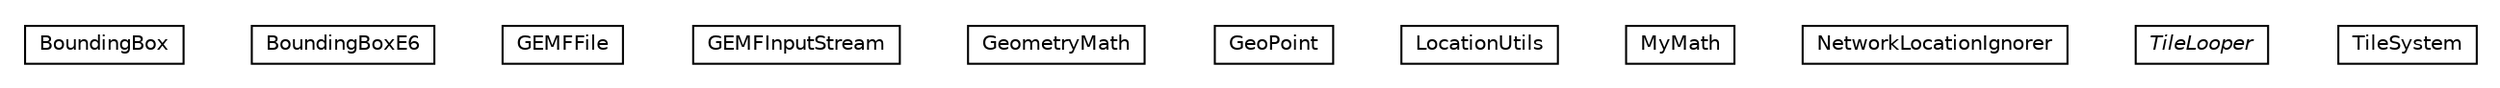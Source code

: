 #!/usr/local/bin/dot
#
# Class diagram 
# Generated by UMLGraph version R5_6-24-gf6e263 (http://www.umlgraph.org/)
#

digraph G {
	edge [fontname="Helvetica",fontsize=10,labelfontname="Helvetica",labelfontsize=10];
	node [fontname="Helvetica",fontsize=10,shape=plaintext];
	nodesep=0.25;
	ranksep=0.5;
	// org.osmdroid.util.BoundingBox
	c1855 [label=<<table title="org.osmdroid.util.BoundingBox" border="0" cellborder="1" cellspacing="0" cellpadding="2" port="p" href="./BoundingBox.html">
		<tr><td><table border="0" cellspacing="0" cellpadding="1">
<tr><td align="center" balign="center"> BoundingBox </td></tr>
		</table></td></tr>
		</table>>, URL="./BoundingBox.html", fontname="Helvetica", fontcolor="black", fontsize=10.0];
	// org.osmdroid.util.BoundingBoxE6
	c1856 [label=<<table title="org.osmdroid.util.BoundingBoxE6" border="0" cellborder="1" cellspacing="0" cellpadding="2" port="p" href="./BoundingBoxE6.html">
		<tr><td><table border="0" cellspacing="0" cellpadding="1">
<tr><td align="center" balign="center"> BoundingBoxE6 </td></tr>
		</table></td></tr>
		</table>>, URL="./BoundingBoxE6.html", fontname="Helvetica", fontcolor="black", fontsize=10.0];
	// org.osmdroid.util.GEMFFile
	c1859 [label=<<table title="org.osmdroid.util.GEMFFile" border="0" cellborder="1" cellspacing="0" cellpadding="2" port="p" href="./GEMFFile.html">
		<tr><td><table border="0" cellspacing="0" cellpadding="1">
<tr><td align="center" balign="center"> GEMFFile </td></tr>
		</table></td></tr>
		</table>>, URL="./GEMFFile.html", fontname="Helvetica", fontcolor="black", fontsize=10.0];
	// org.osmdroid.util.GEMFFile.GEMFInputStream
	c1860 [label=<<table title="org.osmdroid.util.GEMFFile.GEMFInputStream" border="0" cellborder="1" cellspacing="0" cellpadding="2" port="p" href="./GEMFFile.GEMFInputStream.html">
		<tr><td><table border="0" cellspacing="0" cellpadding="1">
<tr><td align="center" balign="center"> GEMFInputStream </td></tr>
		</table></td></tr>
		</table>>, URL="./GEMFFile.GEMFInputStream.html", fontname="Helvetica", fontcolor="black", fontsize=10.0];
	// org.osmdroid.util.GeometryMath
	c1861 [label=<<table title="org.osmdroid.util.GeometryMath" border="0" cellborder="1" cellspacing="0" cellpadding="2" port="p" href="./GeometryMath.html">
		<tr><td><table border="0" cellspacing="0" cellpadding="1">
<tr><td align="center" balign="center"> GeometryMath </td></tr>
		</table></td></tr>
		</table>>, URL="./GeometryMath.html", fontname="Helvetica", fontcolor="black", fontsize=10.0];
	// org.osmdroid.util.GeoPoint
	c1862 [label=<<table title="org.osmdroid.util.GeoPoint" border="0" cellborder="1" cellspacing="0" cellpadding="2" port="p" href="./GeoPoint.html">
		<tr><td><table border="0" cellspacing="0" cellpadding="1">
<tr><td align="center" balign="center"> GeoPoint </td></tr>
		</table></td></tr>
		</table>>, URL="./GeoPoint.html", fontname="Helvetica", fontcolor="black", fontsize=10.0];
	// org.osmdroid.util.LocationUtils
	c1863 [label=<<table title="org.osmdroid.util.LocationUtils" border="0" cellborder="1" cellspacing="0" cellpadding="2" port="p" href="./LocationUtils.html">
		<tr><td><table border="0" cellspacing="0" cellpadding="1">
<tr><td align="center" balign="center"> LocationUtils </td></tr>
		</table></td></tr>
		</table>>, URL="./LocationUtils.html", fontname="Helvetica", fontcolor="black", fontsize=10.0];
	// org.osmdroid.util.MyMath
	c1864 [label=<<table title="org.osmdroid.util.MyMath" border="0" cellborder="1" cellspacing="0" cellpadding="2" port="p" href="./MyMath.html">
		<tr><td><table border="0" cellspacing="0" cellpadding="1">
<tr><td align="center" balign="center"> MyMath </td></tr>
		</table></td></tr>
		</table>>, URL="./MyMath.html", fontname="Helvetica", fontcolor="black", fontsize=10.0];
	// org.osmdroid.util.NetworkLocationIgnorer
	c1865 [label=<<table title="org.osmdroid.util.NetworkLocationIgnorer" border="0" cellborder="1" cellspacing="0" cellpadding="2" port="p" href="./NetworkLocationIgnorer.html">
		<tr><td><table border="0" cellspacing="0" cellpadding="1">
<tr><td align="center" balign="center"> NetworkLocationIgnorer </td></tr>
		</table></td></tr>
		</table>>, URL="./NetworkLocationIgnorer.html", fontname="Helvetica", fontcolor="black", fontsize=10.0];
	// org.osmdroid.util.TileLooper
	c1866 [label=<<table title="org.osmdroid.util.TileLooper" border="0" cellborder="1" cellspacing="0" cellpadding="2" port="p" href="./TileLooper.html">
		<tr><td><table border="0" cellspacing="0" cellpadding="1">
<tr><td align="center" balign="center"><font face="Helvetica-Oblique"> TileLooper </font></td></tr>
		</table></td></tr>
		</table>>, URL="./TileLooper.html", fontname="Helvetica", fontcolor="black", fontsize=10.0];
	// org.osmdroid.util.TileSystem
	c1867 [label=<<table title="org.osmdroid.util.TileSystem" border="0" cellborder="1" cellspacing="0" cellpadding="2" port="p" href="./TileSystem.html">
		<tr><td><table border="0" cellspacing="0" cellpadding="1">
<tr><td align="center" balign="center"> TileSystem </td></tr>
		</table></td></tr>
		</table>>, URL="./TileSystem.html", fontname="Helvetica", fontcolor="black", fontsize=10.0];
}

